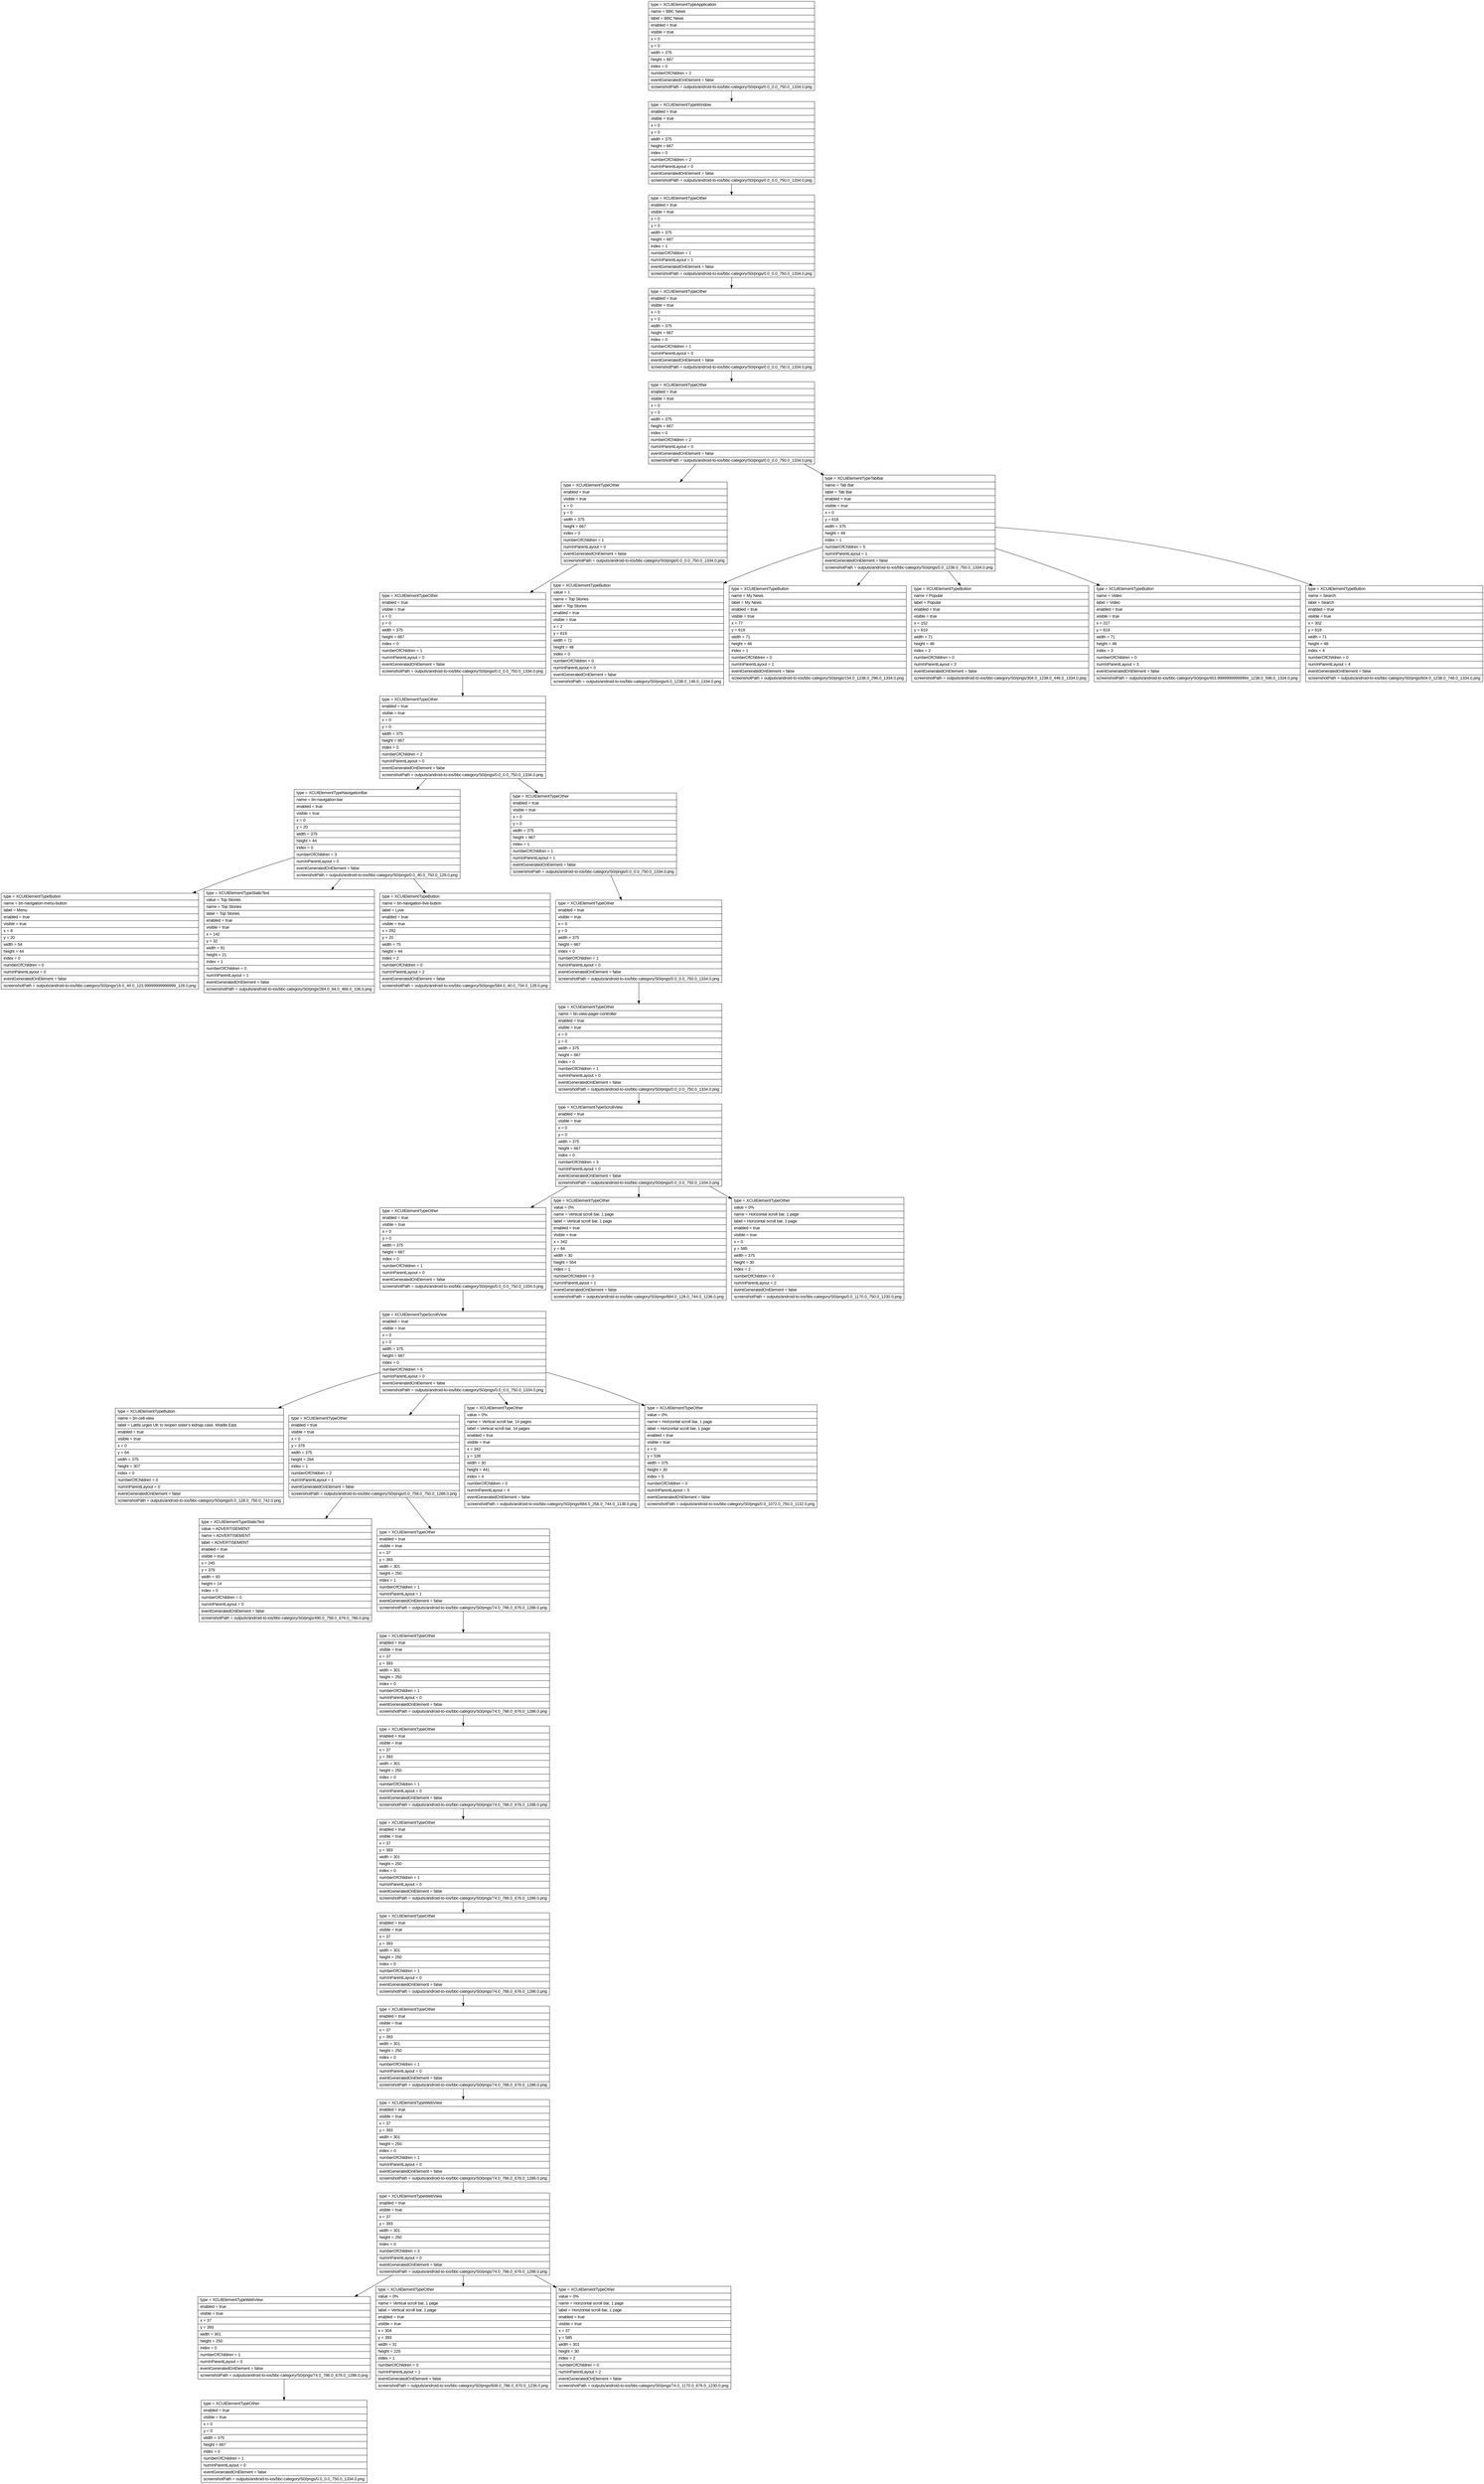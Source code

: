 digraph Layout {

	node [shape=record fontname=Arial];

	0	[label="{type = XCUIElementTypeApplication\l|name = BBC News\l|label = BBC News\l|enabled = true\l|visible = true\l|x = 0\l|y = 0\l|width = 375\l|height = 667\l|index = 0\l|numberOfChildren = 2\l|eventGeneratedOnElement = false \l|screenshotPath = outputs/android-to-ios/bbc-category/S0/pngs/0.0_0.0_750.0_1334.0.png\l}"]
	1	[label="{type = XCUIElementTypeWindow\l|enabled = true\l|visible = true\l|x = 0\l|y = 0\l|width = 375\l|height = 667\l|index = 0\l|numberOfChildren = 2\l|numInParentLayout = 0\l|eventGeneratedOnElement = false \l|screenshotPath = outputs/android-to-ios/bbc-category/S0/pngs/0.0_0.0_750.0_1334.0.png\l}"]
	2	[label="{type = XCUIElementTypeOther\l|enabled = true\l|visible = true\l|x = 0\l|y = 0\l|width = 375\l|height = 667\l|index = 1\l|numberOfChildren = 1\l|numInParentLayout = 1\l|eventGeneratedOnElement = false \l|screenshotPath = outputs/android-to-ios/bbc-category/S0/pngs/0.0_0.0_750.0_1334.0.png\l}"]
	3	[label="{type = XCUIElementTypeOther\l|enabled = true\l|visible = true\l|x = 0\l|y = 0\l|width = 375\l|height = 667\l|index = 0\l|numberOfChildren = 1\l|numInParentLayout = 0\l|eventGeneratedOnElement = false \l|screenshotPath = outputs/android-to-ios/bbc-category/S0/pngs/0.0_0.0_750.0_1334.0.png\l}"]
	4	[label="{type = XCUIElementTypeOther\l|enabled = true\l|visible = true\l|x = 0\l|y = 0\l|width = 375\l|height = 667\l|index = 0\l|numberOfChildren = 2\l|numInParentLayout = 0\l|eventGeneratedOnElement = false \l|screenshotPath = outputs/android-to-ios/bbc-category/S0/pngs/0.0_0.0_750.0_1334.0.png\l}"]
	5	[label="{type = XCUIElementTypeOther\l|enabled = true\l|visible = true\l|x = 0\l|y = 0\l|width = 375\l|height = 667\l|index = 0\l|numberOfChildren = 1\l|numInParentLayout = 0\l|eventGeneratedOnElement = false \l|screenshotPath = outputs/android-to-ios/bbc-category/S0/pngs/0.0_0.0_750.0_1334.0.png\l}"]
	6	[label="{type = XCUIElementTypeTabBar\l|name = Tab Bar\l|label = Tab Bar\l|enabled = true\l|visible = true\l|x = 0\l|y = 618\l|width = 375\l|height = 49\l|index = 1\l|numberOfChildren = 5\l|numInParentLayout = 1\l|eventGeneratedOnElement = false \l|screenshotPath = outputs/android-to-ios/bbc-category/S0/pngs/0.0_1236.0_750.0_1334.0.png\l}"]
	7	[label="{type = XCUIElementTypeOther\l|enabled = true\l|visible = true\l|x = 0\l|y = 0\l|width = 375\l|height = 667\l|index = 0\l|numberOfChildren = 1\l|numInParentLayout = 0\l|eventGeneratedOnElement = false \l|screenshotPath = outputs/android-to-ios/bbc-category/S0/pngs/0.0_0.0_750.0_1334.0.png\l}"]
	8	[label="{type = XCUIElementTypeButton\l|value = 1\l|name = Top Stories\l|label = Top Stories\l|enabled = true\l|visible = true\l|x = 2\l|y = 619\l|width = 71\l|height = 48\l|index = 0\l|numberOfChildren = 0\l|numInParentLayout = 0\l|eventGeneratedOnElement = false \l|screenshotPath = outputs/android-to-ios/bbc-category/S0/pngs/4.0_1238.0_146.0_1334.0.png\l}"]
	9	[label="{type = XCUIElementTypeButton\l|name = My News\l|label = My News\l|enabled = true\l|visible = true\l|x = 77\l|y = 619\l|width = 71\l|height = 48\l|index = 1\l|numberOfChildren = 0\l|numInParentLayout = 1\l|eventGeneratedOnElement = false \l|screenshotPath = outputs/android-to-ios/bbc-category/S0/pngs/154.0_1238.0_296.0_1334.0.png\l}"]
	10	[label="{type = XCUIElementTypeButton\l|name = Popular\l|label = Popular\l|enabled = true\l|visible = true\l|x = 152\l|y = 619\l|width = 71\l|height = 48\l|index = 2\l|numberOfChildren = 0\l|numInParentLayout = 2\l|eventGeneratedOnElement = false \l|screenshotPath = outputs/android-to-ios/bbc-category/S0/pngs/304.0_1238.0_446.0_1334.0.png\l}"]
	11	[label="{type = XCUIElementTypeButton\l|name = Video\l|label = Video\l|enabled = true\l|visible = true\l|x = 227\l|y = 619\l|width = 71\l|height = 48\l|index = 3\l|numberOfChildren = 0\l|numInParentLayout = 3\l|eventGeneratedOnElement = false \l|screenshotPath = outputs/android-to-ios/bbc-category/S0/pngs/453.99999999999994_1238.0_596.0_1334.0.png\l}"]
	12	[label="{type = XCUIElementTypeButton\l|name = Search\l|label = Search\l|enabled = true\l|visible = true\l|x = 302\l|y = 619\l|width = 71\l|height = 48\l|index = 4\l|numberOfChildren = 0\l|numInParentLayout = 4\l|eventGeneratedOnElement = false \l|screenshotPath = outputs/android-to-ios/bbc-category/S0/pngs/604.0_1238.0_746.0_1334.0.png\l}"]
	13	[label="{type = XCUIElementTypeOther\l|enabled = true\l|visible = true\l|x = 0\l|y = 0\l|width = 375\l|height = 667\l|index = 0\l|numberOfChildren = 2\l|numInParentLayout = 0\l|eventGeneratedOnElement = false \l|screenshotPath = outputs/android-to-ios/bbc-category/S0/pngs/0.0_0.0_750.0_1334.0.png\l}"]
	14	[label="{type = XCUIElementTypeNavigationBar\l|name = bn-navigation-bar\l|enabled = true\l|visible = true\l|x = 0\l|y = 20\l|width = 375\l|height = 44\l|index = 0\l|numberOfChildren = 3\l|numInParentLayout = 0\l|eventGeneratedOnElement = false \l|screenshotPath = outputs/android-to-ios/bbc-category/S0/pngs/0.0_40.0_750.0_128.0.png\l}"]
	15	[label="{type = XCUIElementTypeOther\l|enabled = true\l|visible = true\l|x = 0\l|y = 0\l|width = 375\l|height = 667\l|index = 1\l|numberOfChildren = 1\l|numInParentLayout = 1\l|eventGeneratedOnElement = false \l|screenshotPath = outputs/android-to-ios/bbc-category/S0/pngs/0.0_0.0_750.0_1334.0.png\l}"]
	16	[label="{type = XCUIElementTypeButton\l|name = bn-navigation-menu-button\l|label = Menu\l|enabled = true\l|visible = true\l|x = 8\l|y = 20\l|width = 54\l|height = 44\l|index = 0\l|numberOfChildren = 0\l|numInParentLayout = 0\l|eventGeneratedOnElement = false \l|screenshotPath = outputs/android-to-ios/bbc-category/S0/pngs/16.0_40.0_123.99999999999999_128.0.png\l}"]
	17	[label="{type = XCUIElementTypeStaticText\l|value = Top Stories\l|name = Top Stories\l|label = Top Stories\l|enabled = true\l|visible = true\l|x = 142\l|y = 32\l|width = 91\l|height = 21\l|index = 1\l|numberOfChildren = 0\l|numInParentLayout = 1\l|eventGeneratedOnElement = false \l|screenshotPath = outputs/android-to-ios/bbc-category/S0/pngs/284.0_64.0_466.0_106.0.png\l}"]
	18	[label="{type = XCUIElementTypeButton\l|name = bn-navigation-live-button\l|label = Lyve\l|enabled = true\l|visible = true\l|x = 292\l|y = 20\l|width = 75\l|height = 44\l|index = 2\l|numberOfChildren = 0\l|numInParentLayout = 2\l|eventGeneratedOnElement = false \l|screenshotPath = outputs/android-to-ios/bbc-category/S0/pngs/584.0_40.0_734.0_128.0.png\l}"]
	19	[label="{type = XCUIElementTypeOther\l|enabled = true\l|visible = true\l|x = 0\l|y = 0\l|width = 375\l|height = 667\l|index = 0\l|numberOfChildren = 1\l|numInParentLayout = 0\l|eventGeneratedOnElement = false \l|screenshotPath = outputs/android-to-ios/bbc-category/S0/pngs/0.0_0.0_750.0_1334.0.png\l}"]
	20	[label="{type = XCUIElementTypeOther\l|name = bn-view-pager-controller\l|enabled = true\l|visible = true\l|x = 0\l|y = 0\l|width = 375\l|height = 667\l|index = 0\l|numberOfChildren = 1\l|numInParentLayout = 0\l|eventGeneratedOnElement = false \l|screenshotPath = outputs/android-to-ios/bbc-category/S0/pngs/0.0_0.0_750.0_1334.0.png\l}"]
	21	[label="{type = XCUIElementTypeScrollView\l|enabled = true\l|visible = true\l|x = 0\l|y = 0\l|width = 375\l|height = 667\l|index = 0\l|numberOfChildren = 3\l|numInParentLayout = 0\l|eventGeneratedOnElement = false \l|screenshotPath = outputs/android-to-ios/bbc-category/S0/pngs/0.0_0.0_750.0_1334.0.png\l}"]
	22	[label="{type = XCUIElementTypeOther\l|enabled = true\l|visible = true\l|x = 0\l|y = 0\l|width = 375\l|height = 667\l|index = 0\l|numberOfChildren = 1\l|numInParentLayout = 0\l|eventGeneratedOnElement = false \l|screenshotPath = outputs/android-to-ios/bbc-category/S0/pngs/0.0_0.0_750.0_1334.0.png\l}"]
	23	[label="{type = XCUIElementTypeOther\l|value = 0%\l|name = Vertical scroll bar, 1 page\l|label = Vertical scroll bar, 1 page\l|enabled = true\l|visible = true\l|x = 342\l|y = 64\l|width = 30\l|height = 554\l|index = 1\l|numberOfChildren = 0\l|numInParentLayout = 1\l|eventGeneratedOnElement = false \l|screenshotPath = outputs/android-to-ios/bbc-category/S0/pngs/684.0_128.0_744.0_1236.0.png\l}"]
	24	[label="{type = XCUIElementTypeOther\l|value = 0%\l|name = Horizontal scroll bar, 1 page\l|label = Horizontal scroll bar, 1 page\l|enabled = true\l|visible = true\l|x = 0\l|y = 585\l|width = 375\l|height = 30\l|index = 2\l|numberOfChildren = 0\l|numInParentLayout = 2\l|eventGeneratedOnElement = false \l|screenshotPath = outputs/android-to-ios/bbc-category/S0/pngs/0.0_1170.0_750.0_1230.0.png\l}"]
	25	[label="{type = XCUIElementTypeScrollView\l|enabled = true\l|visible = true\l|x = 0\l|y = 0\l|width = 375\l|height = 667\l|index = 0\l|numberOfChildren = 6\l|numInParentLayout = 0\l|eventGeneratedOnElement = false \l|screenshotPath = outputs/android-to-ios/bbc-category/S0/pngs/0.0_0.0_750.0_1334.0.png\l}"]
	26	[label="{type = XCUIElementTypeButton\l|name = bn-cell-view\l|label = Latifa urges UK to reopen sister's kidnap case. Middle East\l|enabled = true\l|visible = true\l|x = 0\l|y = 64\l|width = 375\l|height = 307\l|index = 0\l|numberOfChildren = 0\l|numInParentLayout = 0\l|eventGeneratedOnElement = false \l|screenshotPath = outputs/android-to-ios/bbc-category/S0/pngs/0.0_128.0_750.0_742.0.png\l}"]
	27	[label="{type = XCUIElementTypeOther\l|enabled = true\l|visible = true\l|x = 0\l|y = 379\l|width = 375\l|height = 264\l|index = 1\l|numberOfChildren = 2\l|numInParentLayout = 1\l|eventGeneratedOnElement = false \l|screenshotPath = outputs/android-to-ios/bbc-category/S0/pngs/0.0_758.0_750.0_1286.0.png\l}"]
	28	[label="{type = XCUIElementTypeOther\l|value = 0%\l|name = Vertical scroll bar, 14 pages\l|label = Vertical scroll bar, 14 pages\l|enabled = true\l|visible = true\l|x = 342\l|y = 128\l|width = 30\l|height = 441\l|index = 4\l|numberOfChildren = 0\l|numInParentLayout = 4\l|eventGeneratedOnElement = false \l|screenshotPath = outputs/android-to-ios/bbc-category/S0/pngs/684.0_256.0_744.0_1138.0.png\l}"]
	29	[label="{type = XCUIElementTypeOther\l|value = 0%\l|name = Horizontal scroll bar, 1 page\l|label = Horizontal scroll bar, 1 page\l|enabled = true\l|visible = true\l|x = 0\l|y = 536\l|width = 375\l|height = 30\l|index = 5\l|numberOfChildren = 0\l|numInParentLayout = 5\l|eventGeneratedOnElement = false \l|screenshotPath = outputs/android-to-ios/bbc-category/S0/pngs/0.0_1072.0_750.0_1132.0.png\l}"]
	30	[label="{type = XCUIElementTypeStaticText\l|value = ADVERTISEMENT\l|name = ADVERTISEMENT\l|label = ADVERTISEMENT\l|enabled = true\l|visible = true\l|x = 245\l|y = 379\l|width = 93\l|height = 14\l|index = 0\l|numberOfChildren = 0\l|numInParentLayout = 0\l|eventGeneratedOnElement = false \l|screenshotPath = outputs/android-to-ios/bbc-category/S0/pngs/490.0_758.0_676.0_786.0.png\l}"]
	31	[label="{type = XCUIElementTypeOther\l|enabled = true\l|visible = true\l|x = 37\l|y = 393\l|width = 301\l|height = 250\l|index = 1\l|numberOfChildren = 1\l|numInParentLayout = 1\l|eventGeneratedOnElement = false \l|screenshotPath = outputs/android-to-ios/bbc-category/S0/pngs/74.0_786.0_676.0_1286.0.png\l}"]
	32	[label="{type = XCUIElementTypeOther\l|enabled = true\l|visible = true\l|x = 37\l|y = 393\l|width = 301\l|height = 250\l|index = 0\l|numberOfChildren = 1\l|numInParentLayout = 0\l|eventGeneratedOnElement = false \l|screenshotPath = outputs/android-to-ios/bbc-category/S0/pngs/74.0_786.0_676.0_1286.0.png\l}"]
	33	[label="{type = XCUIElementTypeOther\l|enabled = true\l|visible = true\l|x = 37\l|y = 393\l|width = 301\l|height = 250\l|index = 0\l|numberOfChildren = 1\l|numInParentLayout = 0\l|eventGeneratedOnElement = false \l|screenshotPath = outputs/android-to-ios/bbc-category/S0/pngs/74.0_786.0_676.0_1286.0.png\l}"]
	34	[label="{type = XCUIElementTypeOther\l|enabled = true\l|visible = true\l|x = 37\l|y = 393\l|width = 301\l|height = 250\l|index = 0\l|numberOfChildren = 1\l|numInParentLayout = 0\l|eventGeneratedOnElement = false \l|screenshotPath = outputs/android-to-ios/bbc-category/S0/pngs/74.0_786.0_676.0_1286.0.png\l}"]
	35	[label="{type = XCUIElementTypeOther\l|enabled = true\l|visible = true\l|x = 37\l|y = 393\l|width = 301\l|height = 250\l|index = 0\l|numberOfChildren = 1\l|numInParentLayout = 0\l|eventGeneratedOnElement = false \l|screenshotPath = outputs/android-to-ios/bbc-category/S0/pngs/74.0_786.0_676.0_1286.0.png\l}"]
	36	[label="{type = XCUIElementTypeOther\l|enabled = true\l|visible = true\l|x = 37\l|y = 393\l|width = 301\l|height = 250\l|index = 0\l|numberOfChildren = 1\l|numInParentLayout = 0\l|eventGeneratedOnElement = false \l|screenshotPath = outputs/android-to-ios/bbc-category/S0/pngs/74.0_786.0_676.0_1286.0.png\l}"]
	37	[label="{type = XCUIElementTypeWebView\l|enabled = true\l|visible = true\l|x = 37\l|y = 393\l|width = 301\l|height = 250\l|index = 0\l|numberOfChildren = 1\l|numInParentLayout = 0\l|eventGeneratedOnElement = false \l|screenshotPath = outputs/android-to-ios/bbc-category/S0/pngs/74.0_786.0_676.0_1286.0.png\l}"]
	38	[label="{type = XCUIElementTypeWebView\l|enabled = true\l|visible = true\l|x = 37\l|y = 393\l|width = 301\l|height = 250\l|index = 0\l|numberOfChildren = 3\l|numInParentLayout = 0\l|eventGeneratedOnElement = false \l|screenshotPath = outputs/android-to-ios/bbc-category/S0/pngs/74.0_786.0_676.0_1286.0.png\l}"]
	39	[label="{type = XCUIElementTypeWebView\l|enabled = true\l|visible = true\l|x = 37\l|y = 393\l|width = 301\l|height = 250\l|index = 0\l|numberOfChildren = 1\l|numInParentLayout = 0\l|eventGeneratedOnElement = false \l|screenshotPath = outputs/android-to-ios/bbc-category/S0/pngs/74.0_786.0_676.0_1286.0.png\l}"]
	40	[label="{type = XCUIElementTypeOther\l|value = 0%\l|name = Vertical scroll bar, 1 page\l|label = Vertical scroll bar, 1 page\l|enabled = true\l|visible = true\l|x = 304\l|y = 393\l|width = 31\l|height = 225\l|index = 1\l|numberOfChildren = 0\l|numInParentLayout = 1\l|eventGeneratedOnElement = false \l|screenshotPath = outputs/android-to-ios/bbc-category/S0/pngs/608.0_786.0_670.0_1236.0.png\l}"]
	41	[label="{type = XCUIElementTypeOther\l|value = 0%\l|name = Horizontal scroll bar, 1 page\l|label = Horizontal scroll bar, 1 page\l|enabled = true\l|visible = true\l|x = 37\l|y = 585\l|width = 301\l|height = 30\l|index = 2\l|numberOfChildren = 0\l|numInParentLayout = 2\l|eventGeneratedOnElement = false \l|screenshotPath = outputs/android-to-ios/bbc-category/S0/pngs/74.0_1170.0_676.0_1230.0.png\l}"]
	42	[label="{type = XCUIElementTypeOther\l|enabled = true\l|visible = true\l|x = 0\l|y = 0\l|width = 375\l|height = 667\l|index = 0\l|numberOfChildren = 1\l|numInParentLayout = 0\l|eventGeneratedOnElement = false \l|screenshotPath = outputs/android-to-ios/bbc-category/S0/pngs/0.0_0.0_750.0_1334.0.png\l}"]


	0 -> 1
	1 -> 2
	2 -> 3
	3 -> 4
	4 -> 5
	4 -> 6
	5 -> 7
	6 -> 8
	6 -> 9
	6 -> 10
	6 -> 11
	6 -> 12
	7 -> 13
	13 -> 14
	13 -> 15
	14 -> 16
	14 -> 17
	14 -> 18
	15 -> 19
	19 -> 20
	20 -> 21
	21 -> 22
	21 -> 23
	21 -> 24
	22 -> 25
	25 -> 26
	25 -> 27
	25 -> 28
	25 -> 29
	27 -> 30
	27 -> 31
	31 -> 32
	32 -> 33
	33 -> 34
	34 -> 35
	35 -> 36
	36 -> 37
	37 -> 38
	38 -> 39
	38 -> 40
	38 -> 41
	39 -> 42


}